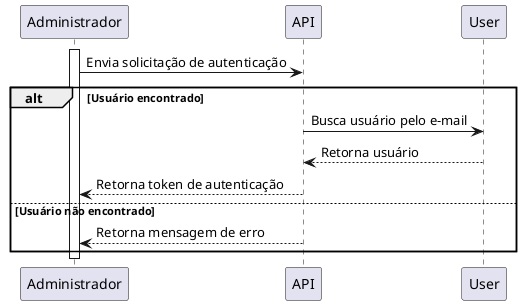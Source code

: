 @startuml Administrador

participant Administrador
participant API
participant User

activate Administrador
Administrador -> API: Envia solicitação de autenticação

alt Usuário encontrado
    API -> User: Busca usuário pelo e-mail
    User --> API: Retorna usuário
    API --> Administrador: Retorna token de autenticação
else Usuário não encontrado
    API --> Administrador: Retorna mensagem de erro
end

deactivate Administrador
@enduml
